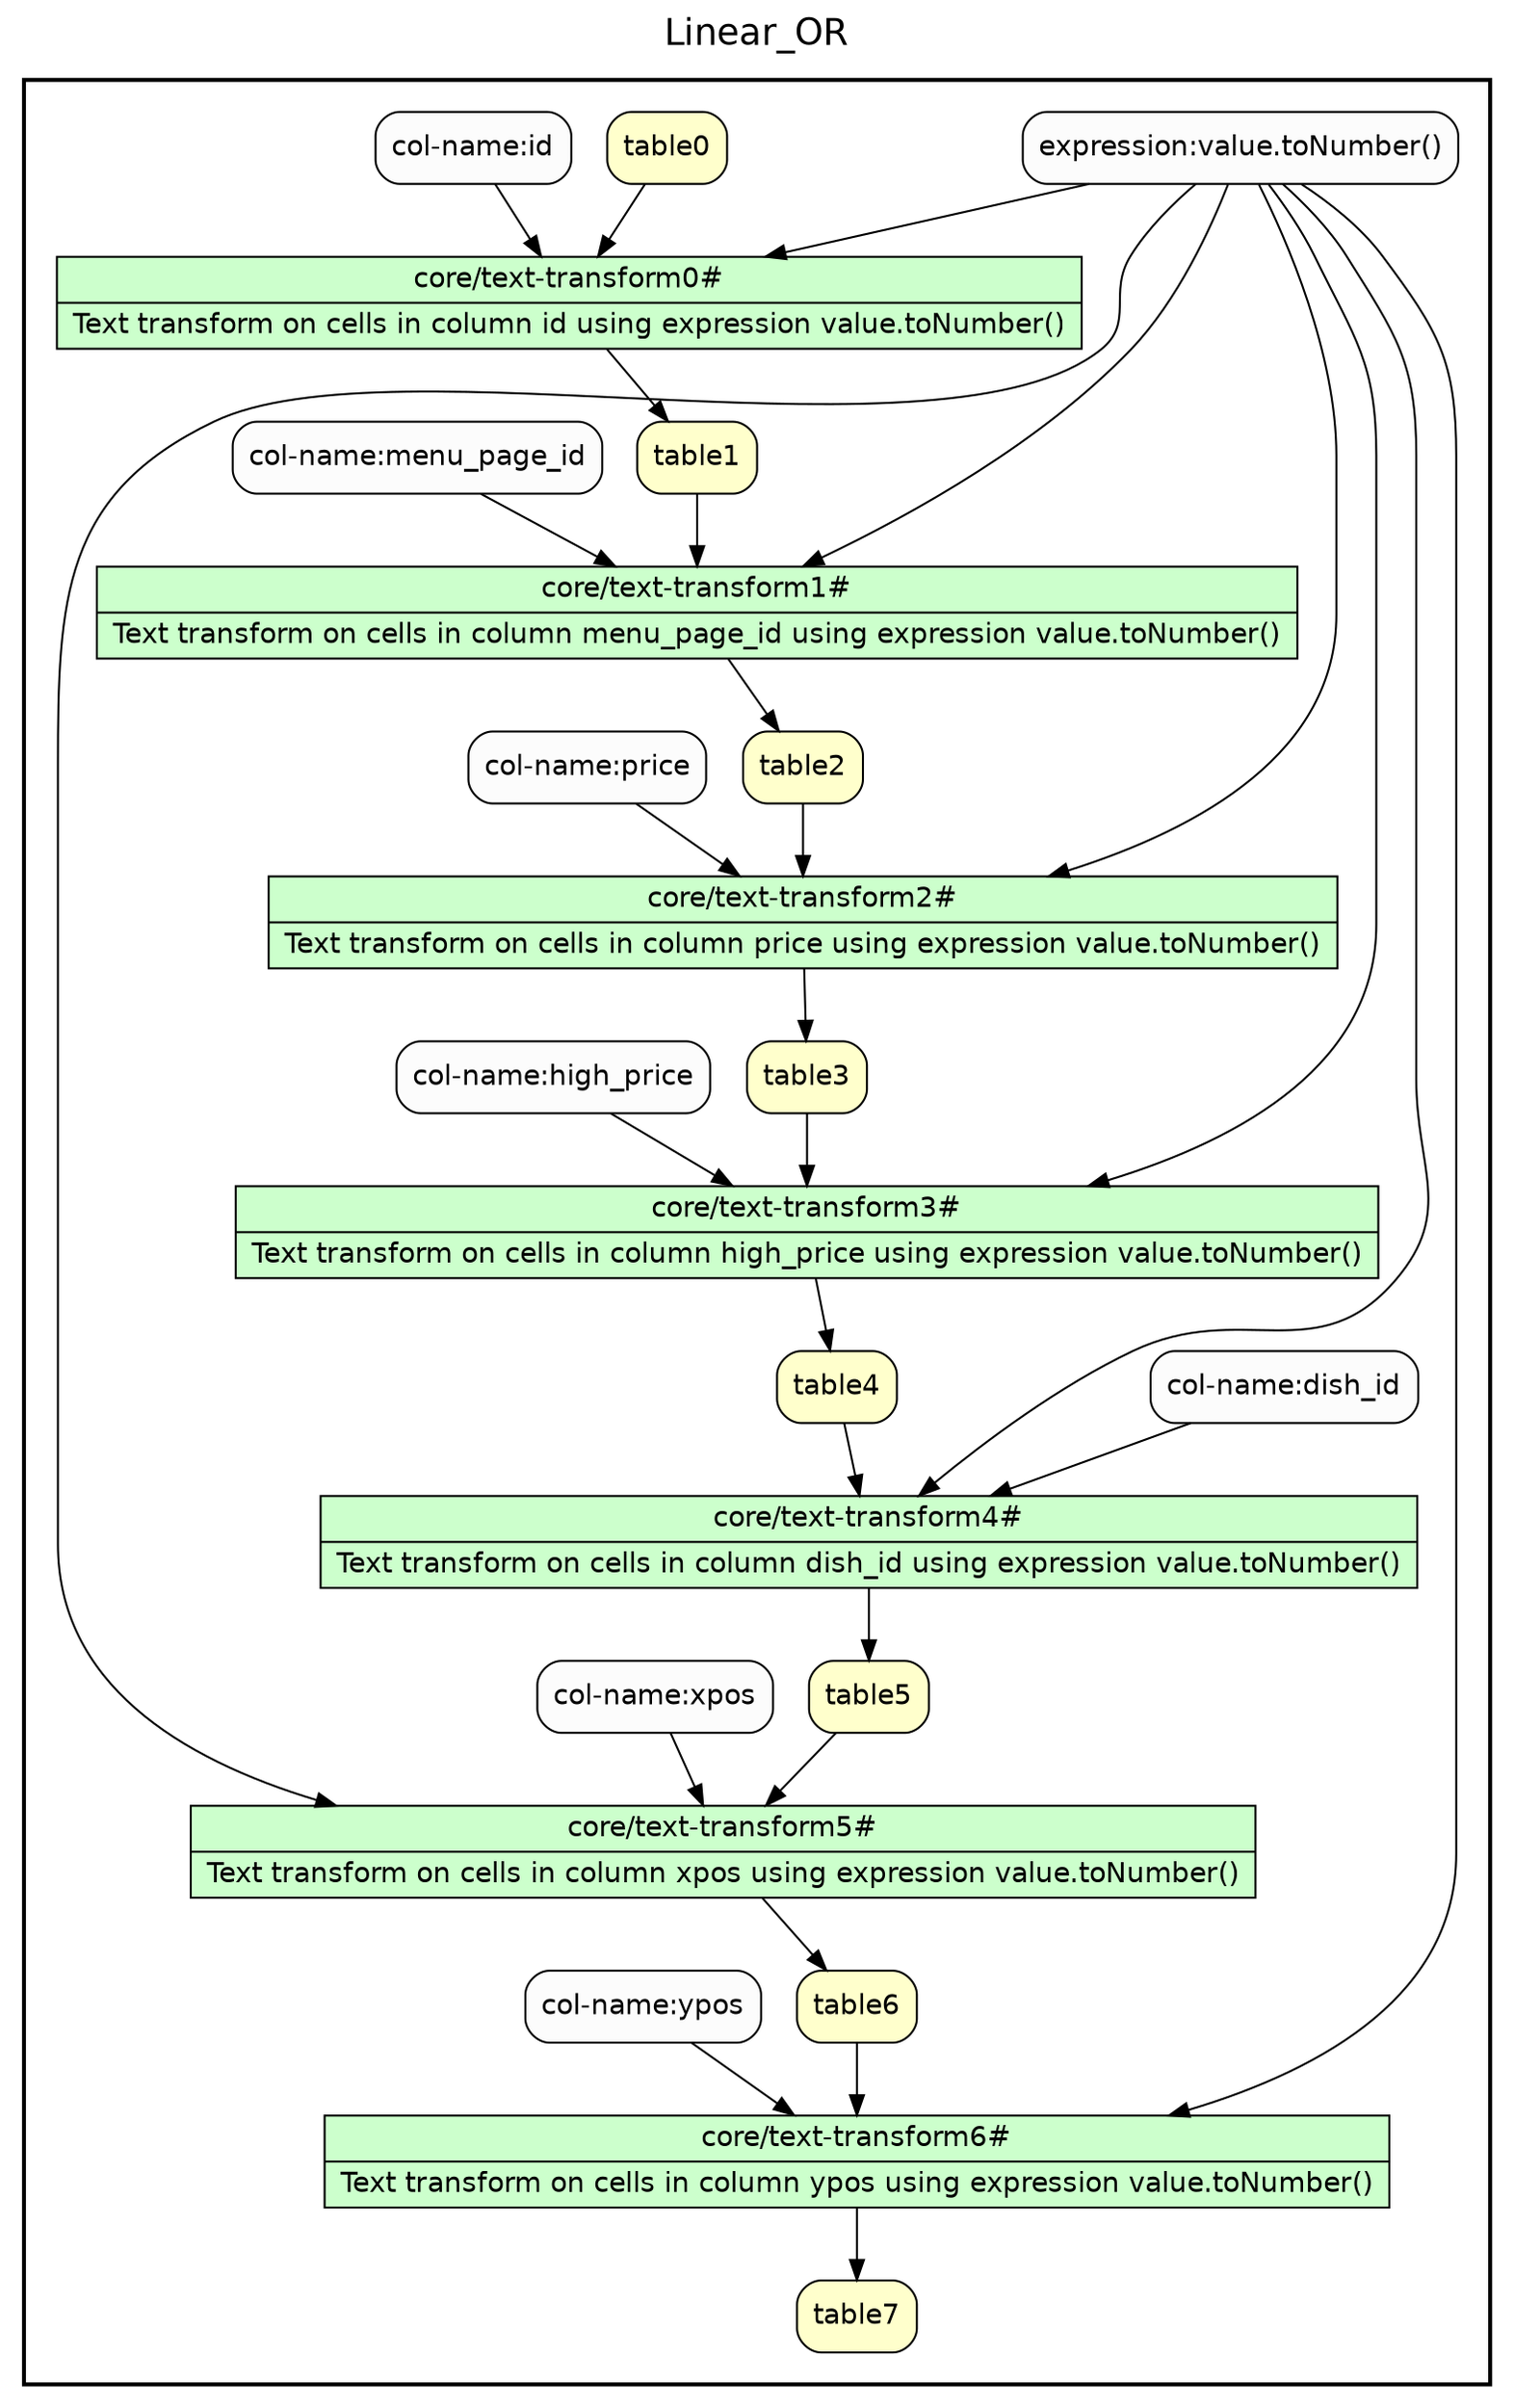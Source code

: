 
/* Start of top-level graph */
digraph Workflow {
rankdir=TB

/* Title for graph */
fontname=Helvetica; fontsize=18; labelloc=t
label=Linear_OR

/* Start of double cluster for drawing box around nodes in workflow */
subgraph cluster_workflow_box_outer { label=""; color=black; penwidth=2
subgraph cluster_workflow_box_inner { label=""; penwidth=0

/* Style for nodes representing atomic programs in workflow */
node[shape=box style=filled fillcolor="#CCFFCC" peripheries=1 fontname=Helvetica]

/* Nodes representing atomic programs in workflow */
"core/text-transform0#" [shape=record rankdir=LR label="{<f0> core/text-transform0# |<f1> Text transform on cells in column id using expression value.toNumber()}"];
"core/text-transform1#" [shape=record rankdir=LR label="{<f0> core/text-transform1# |<f1> Text transform on cells in column menu_page_id using expression value.toNumber()}"];
"core/text-transform2#" [shape=record rankdir=LR label="{<f0> core/text-transform2# |<f1> Text transform on cells in column price using expression value.toNumber()}"];
"core/text-transform3#" [shape=record rankdir=LR label="{<f0> core/text-transform3# |<f1> Text transform on cells in column high_price using expression value.toNumber()}"];
"core/text-transform4#" [shape=record rankdir=LR label="{<f0> core/text-transform4# |<f1> Text transform on cells in column dish_id using expression value.toNumber()}"];
"core/text-transform5#" [shape=record rankdir=LR label="{<f0> core/text-transform5# |<f1> Text transform on cells in column xpos using expression value.toNumber()}"];
"core/text-transform6#" [shape=record rankdir=LR label="{<f0> core/text-transform6# |<f1> Text transform on cells in column ypos using expression value.toNumber()}"];

/* Style for nodes representing non-parameter data channels in workflow */
node[shape=box style="rounded,filled" fillcolor="#FFFFCC" peripheries=1 fontname=Helvetica]

/* Nodes for non-parameter data channels in workflow */
table7
table0
table1
table2
table3
table4
table5
table6

/* Style for nodes representing parameter channels in workflow */
node[shape=box style="rounded,filled" fillcolor="#FCFCFC" peripheries=1 fontname=Helvetica]

/* Nodes representing parameter channels in workflow */
"col-name:id"
"expression:value.toNumber()"
"col-name:menu_page_id"
"col-name:price"
"col-name:high_price"
"col-name:dish_id"
"col-name:xpos"
"col-name:ypos"

/* Edges representing connections between programs and channels */
"core/text-transform0#" -> table1
"col-name:id" -> "core/text-transform0#"
"expression:value.toNumber()" -> "core/text-transform0#"
table0 -> "core/text-transform0#"
"core/text-transform1#" -> table2
"col-name:menu_page_id" -> "core/text-transform1#"
"expression:value.toNumber()" -> "core/text-transform1#"
table1 -> "core/text-transform1#"
"core/text-transform2#" -> table3
"col-name:price" -> "core/text-transform2#"
"expression:value.toNumber()" -> "core/text-transform2#"
table2 -> "core/text-transform2#"
"core/text-transform3#" -> table4
"col-name:high_price" -> "core/text-transform3#"
"expression:value.toNumber()" -> "core/text-transform3#"
table3 -> "core/text-transform3#"
"core/text-transform4#" -> table5
"col-name:dish_id" -> "core/text-transform4#"
"expression:value.toNumber()" -> "core/text-transform4#"
table4 -> "core/text-transform4#"
"core/text-transform5#" -> table6
"col-name:xpos" -> "core/text-transform5#"
"expression:value.toNumber()" -> "core/text-transform5#"
table5 -> "core/text-transform5#"
"core/text-transform6#" -> table7
"col-name:ypos" -> "core/text-transform6#"
"expression:value.toNumber()" -> "core/text-transform6#"
table6 -> "core/text-transform6#"

/* End of double cluster for drawing box around nodes in workflow */
}}

/* End of top-level graph */
}
